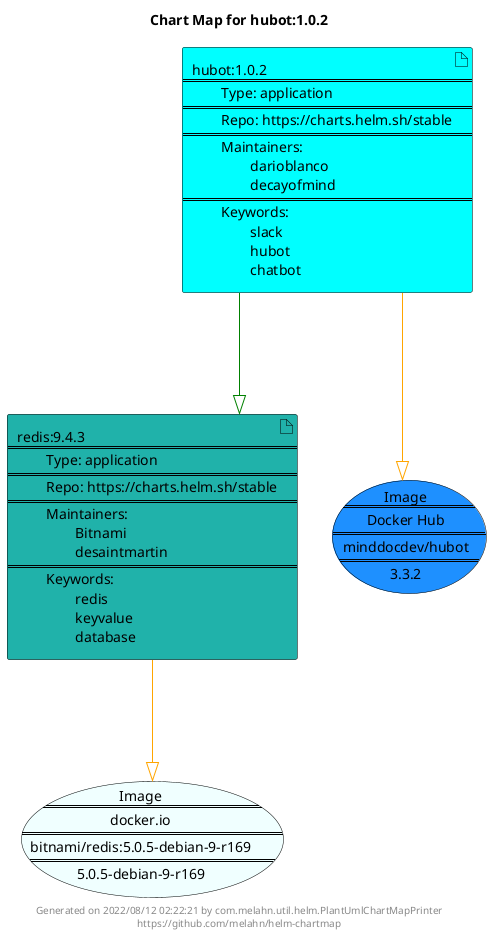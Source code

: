 @startuml
skinparam linetype ortho
skinparam backgroundColor white
skinparam usecaseBorderColor black
skinparam usecaseArrowColor LightSlateGray
skinparam artifactBorderColor black
skinparam artifactArrowColor LightSlateGray

title Chart Map for hubot:1.0.2

'There are 2 referenced Helm Charts
artifact "redis:9.4.3\n====\n\tType: application\n====\n\tRepo: https://charts.helm.sh/stable\n====\n\tMaintainers: \n\t\tBitnami\n\t\tdesaintmartin\n====\n\tKeywords: \n\t\tredis\n\t\tkeyvalue\n\t\tdatabase" as redis_9_4_3 #LightSeaGreen
artifact "hubot:1.0.2\n====\n\tType: application\n====\n\tRepo: https://charts.helm.sh/stable\n====\n\tMaintainers: \n\t\tdarioblanco\n\t\tdecayofmind\n====\n\tKeywords: \n\t\tslack\n\t\thubot\n\t\tchatbot" as hubot_1_0_2 #Aqua

'There are 2 referenced Docker Images
usecase "Image\n====\nDocker Hub\n====\nminddocdev/hubot\n====\n3.3.2" as minddocdev_hubot_3_3_2 #DodgerBlue
usecase "Image\n====\ndocker.io\n====\nbitnami/redis:5.0.5-debian-9-r169\n====\n5.0.5-debian-9-r169" as docker_io_bitnami_redis_5_0_5_debian_9_r169 #Azure

'Chart Dependencies
hubot_1_0_2--[#green]-|>redis_9_4_3
redis_9_4_3--[#orange]-|>docker_io_bitnami_redis_5_0_5_debian_9_r169
hubot_1_0_2--[#orange]-|>minddocdev_hubot_3_3_2

center footer Generated on 2022/08/12 02:22:21 by com.melahn.util.helm.PlantUmlChartMapPrinter\nhttps://github.com/melahn/helm-chartmap
@enduml
